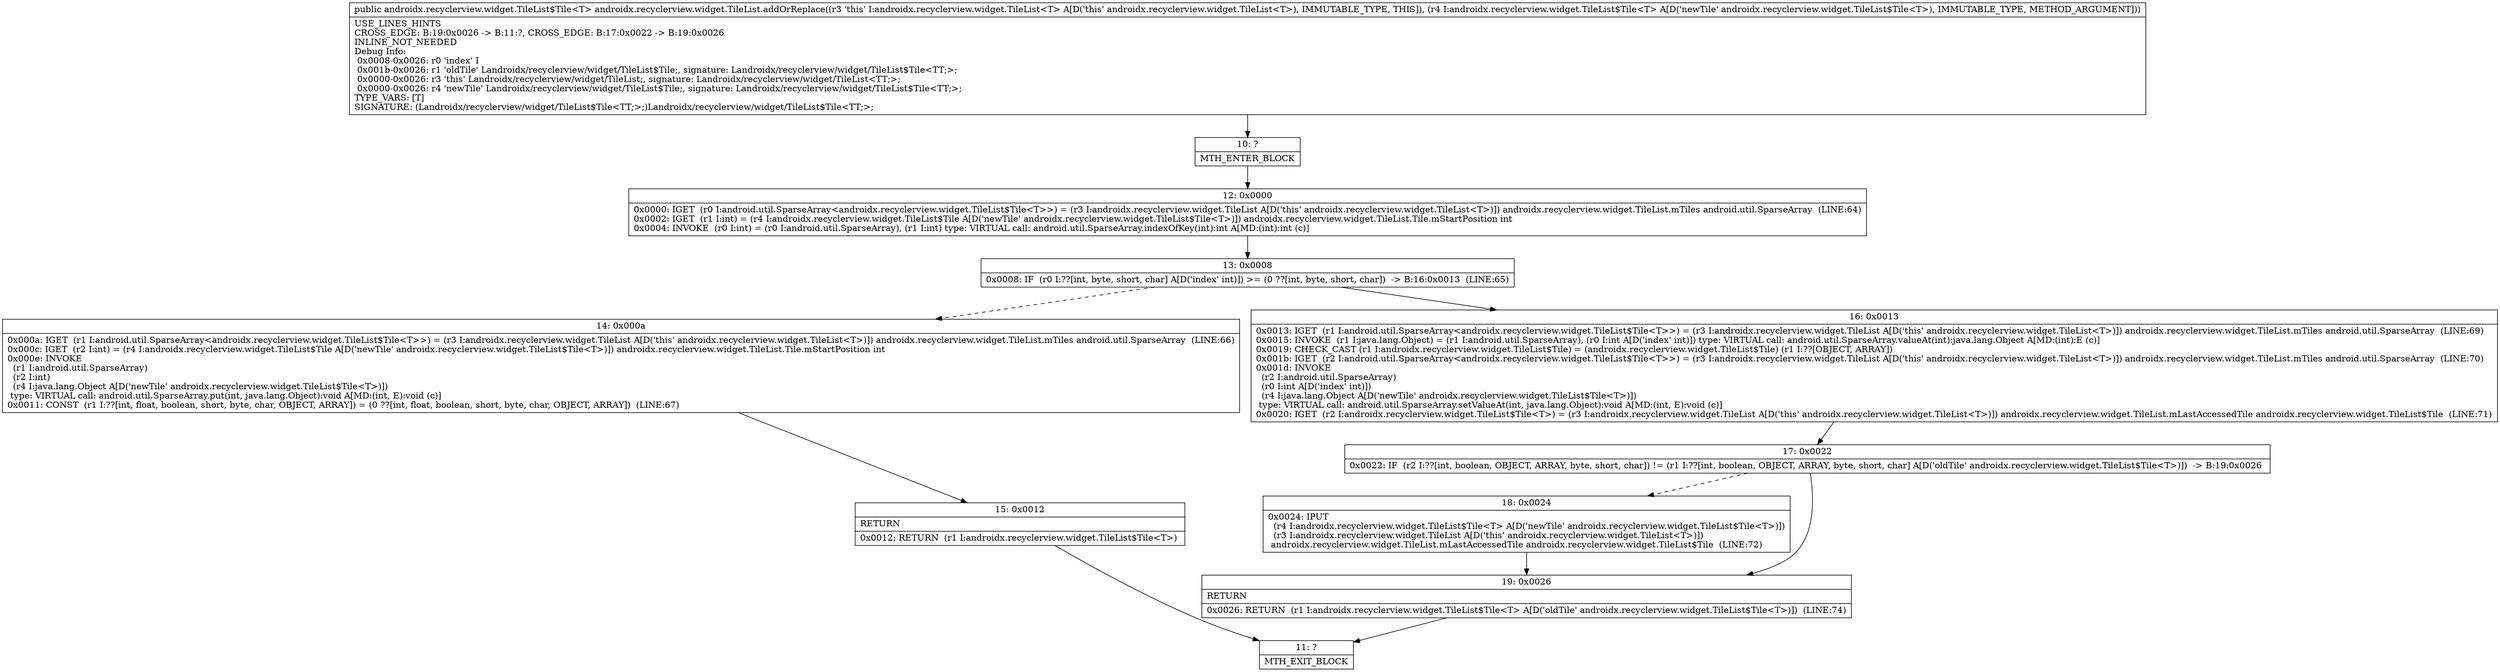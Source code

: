 digraph "CFG forandroidx.recyclerview.widget.TileList.addOrReplace(Landroidx\/recyclerview\/widget\/TileList$Tile;)Landroidx\/recyclerview\/widget\/TileList$Tile;" {
Node_10 [shape=record,label="{10\:\ ?|MTH_ENTER_BLOCK\l}"];
Node_12 [shape=record,label="{12\:\ 0x0000|0x0000: IGET  (r0 I:android.util.SparseArray\<androidx.recyclerview.widget.TileList$Tile\<T\>\>) = (r3 I:androidx.recyclerview.widget.TileList A[D('this' androidx.recyclerview.widget.TileList\<T\>)]) androidx.recyclerview.widget.TileList.mTiles android.util.SparseArray  (LINE:64)\l0x0002: IGET  (r1 I:int) = (r4 I:androidx.recyclerview.widget.TileList$Tile A[D('newTile' androidx.recyclerview.widget.TileList$Tile\<T\>)]) androidx.recyclerview.widget.TileList.Tile.mStartPosition int \l0x0004: INVOKE  (r0 I:int) = (r0 I:android.util.SparseArray), (r1 I:int) type: VIRTUAL call: android.util.SparseArray.indexOfKey(int):int A[MD:(int):int (c)]\l}"];
Node_13 [shape=record,label="{13\:\ 0x0008|0x0008: IF  (r0 I:??[int, byte, short, char] A[D('index' int)]) \>= (0 ??[int, byte, short, char])  \-\> B:16:0x0013  (LINE:65)\l}"];
Node_14 [shape=record,label="{14\:\ 0x000a|0x000a: IGET  (r1 I:android.util.SparseArray\<androidx.recyclerview.widget.TileList$Tile\<T\>\>) = (r3 I:androidx.recyclerview.widget.TileList A[D('this' androidx.recyclerview.widget.TileList\<T\>)]) androidx.recyclerview.widget.TileList.mTiles android.util.SparseArray  (LINE:66)\l0x000c: IGET  (r2 I:int) = (r4 I:androidx.recyclerview.widget.TileList$Tile A[D('newTile' androidx.recyclerview.widget.TileList$Tile\<T\>)]) androidx.recyclerview.widget.TileList.Tile.mStartPosition int \l0x000e: INVOKE  \l  (r1 I:android.util.SparseArray)\l  (r2 I:int)\l  (r4 I:java.lang.Object A[D('newTile' androidx.recyclerview.widget.TileList$Tile\<T\>)])\l type: VIRTUAL call: android.util.SparseArray.put(int, java.lang.Object):void A[MD:(int, E):void (c)]\l0x0011: CONST  (r1 I:??[int, float, boolean, short, byte, char, OBJECT, ARRAY]) = (0 ??[int, float, boolean, short, byte, char, OBJECT, ARRAY])  (LINE:67)\l}"];
Node_15 [shape=record,label="{15\:\ 0x0012|RETURN\l|0x0012: RETURN  (r1 I:androidx.recyclerview.widget.TileList$Tile\<T\>) \l}"];
Node_11 [shape=record,label="{11\:\ ?|MTH_EXIT_BLOCK\l}"];
Node_16 [shape=record,label="{16\:\ 0x0013|0x0013: IGET  (r1 I:android.util.SparseArray\<androidx.recyclerview.widget.TileList$Tile\<T\>\>) = (r3 I:androidx.recyclerview.widget.TileList A[D('this' androidx.recyclerview.widget.TileList\<T\>)]) androidx.recyclerview.widget.TileList.mTiles android.util.SparseArray  (LINE:69)\l0x0015: INVOKE  (r1 I:java.lang.Object) = (r1 I:android.util.SparseArray), (r0 I:int A[D('index' int)]) type: VIRTUAL call: android.util.SparseArray.valueAt(int):java.lang.Object A[MD:(int):E (c)]\l0x0019: CHECK_CAST (r1 I:androidx.recyclerview.widget.TileList$Tile) = (androidx.recyclerview.widget.TileList$Tile) (r1 I:??[OBJECT, ARRAY]) \l0x001b: IGET  (r2 I:android.util.SparseArray\<androidx.recyclerview.widget.TileList$Tile\<T\>\>) = (r3 I:androidx.recyclerview.widget.TileList A[D('this' androidx.recyclerview.widget.TileList\<T\>)]) androidx.recyclerview.widget.TileList.mTiles android.util.SparseArray  (LINE:70)\l0x001d: INVOKE  \l  (r2 I:android.util.SparseArray)\l  (r0 I:int A[D('index' int)])\l  (r4 I:java.lang.Object A[D('newTile' androidx.recyclerview.widget.TileList$Tile\<T\>)])\l type: VIRTUAL call: android.util.SparseArray.setValueAt(int, java.lang.Object):void A[MD:(int, E):void (c)]\l0x0020: IGET  (r2 I:androidx.recyclerview.widget.TileList$Tile\<T\>) = (r3 I:androidx.recyclerview.widget.TileList A[D('this' androidx.recyclerview.widget.TileList\<T\>)]) androidx.recyclerview.widget.TileList.mLastAccessedTile androidx.recyclerview.widget.TileList$Tile  (LINE:71)\l}"];
Node_17 [shape=record,label="{17\:\ 0x0022|0x0022: IF  (r2 I:??[int, boolean, OBJECT, ARRAY, byte, short, char]) != (r1 I:??[int, boolean, OBJECT, ARRAY, byte, short, char] A[D('oldTile' androidx.recyclerview.widget.TileList$Tile\<T\>)])  \-\> B:19:0x0026 \l}"];
Node_18 [shape=record,label="{18\:\ 0x0024|0x0024: IPUT  \l  (r4 I:androidx.recyclerview.widget.TileList$Tile\<T\> A[D('newTile' androidx.recyclerview.widget.TileList$Tile\<T\>)])\l  (r3 I:androidx.recyclerview.widget.TileList A[D('this' androidx.recyclerview.widget.TileList\<T\>)])\l androidx.recyclerview.widget.TileList.mLastAccessedTile androidx.recyclerview.widget.TileList$Tile  (LINE:72)\l}"];
Node_19 [shape=record,label="{19\:\ 0x0026|RETURN\l|0x0026: RETURN  (r1 I:androidx.recyclerview.widget.TileList$Tile\<T\> A[D('oldTile' androidx.recyclerview.widget.TileList$Tile\<T\>)])  (LINE:74)\l}"];
MethodNode[shape=record,label="{public androidx.recyclerview.widget.TileList$Tile\<T\> androidx.recyclerview.widget.TileList.addOrReplace((r3 'this' I:androidx.recyclerview.widget.TileList\<T\> A[D('this' androidx.recyclerview.widget.TileList\<T\>), IMMUTABLE_TYPE, THIS]), (r4 I:androidx.recyclerview.widget.TileList$Tile\<T\> A[D('newTile' androidx.recyclerview.widget.TileList$Tile\<T\>), IMMUTABLE_TYPE, METHOD_ARGUMENT]))  | USE_LINES_HINTS\lCROSS_EDGE: B:19:0x0026 \-\> B:11:?, CROSS_EDGE: B:17:0x0022 \-\> B:19:0x0026\lINLINE_NOT_NEEDED\lDebug Info:\l  0x0008\-0x0026: r0 'index' I\l  0x001b\-0x0026: r1 'oldTile' Landroidx\/recyclerview\/widget\/TileList$Tile;, signature: Landroidx\/recyclerview\/widget\/TileList$Tile\<TT;\>;\l  0x0000\-0x0026: r3 'this' Landroidx\/recyclerview\/widget\/TileList;, signature: Landroidx\/recyclerview\/widget\/TileList\<TT;\>;\l  0x0000\-0x0026: r4 'newTile' Landroidx\/recyclerview\/widget\/TileList$Tile;, signature: Landroidx\/recyclerview\/widget\/TileList$Tile\<TT;\>;\lTYPE_VARS: [T]\lSIGNATURE: (Landroidx\/recyclerview\/widget\/TileList$Tile\<TT;\>;)Landroidx\/recyclerview\/widget\/TileList$Tile\<TT;\>;\l}"];
MethodNode -> Node_10;Node_10 -> Node_12;
Node_12 -> Node_13;
Node_13 -> Node_14[style=dashed];
Node_13 -> Node_16;
Node_14 -> Node_15;
Node_15 -> Node_11;
Node_16 -> Node_17;
Node_17 -> Node_18[style=dashed];
Node_17 -> Node_19;
Node_18 -> Node_19;
Node_19 -> Node_11;
}

